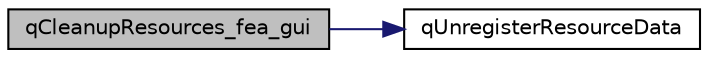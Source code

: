 digraph "qCleanupResources_fea_gui"
{
  edge [fontname="Helvetica",fontsize="10",labelfontname="Helvetica",labelfontsize="10"];
  node [fontname="Helvetica",fontsize="10",shape=record];
  rankdir="LR";
  Node1 [label="qCleanupResources_fea_gui",height=0.2,width=0.4,color="black", fillcolor="grey75", style="filled", fontcolor="black"];
  Node1 -> Node2 [color="midnightblue",fontsize="10",style="solid",fontname="Helvetica"];
  Node2 [label="qUnregisterResourceData",height=0.2,width=0.4,color="black", fillcolor="white", style="filled",URL="$qrc__fea__gui_8cpp.html#a54b96c9f44d004fc0ea13bb581f97a71"];
}

